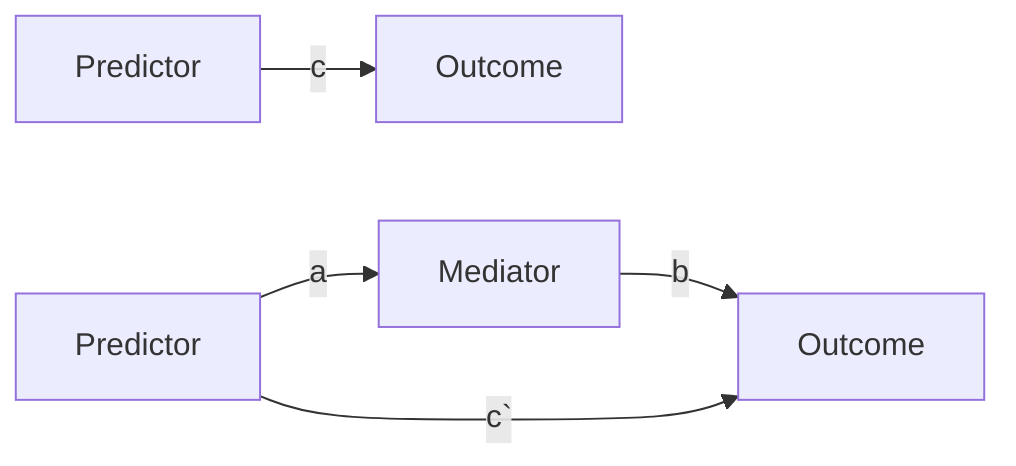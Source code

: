 graph LR
x[Predictor] --> |c| Y[Outcome]

A --> |a| C[Mediator]
C --> |b| B
A[Predictor] --> |c`| B[Outcome]